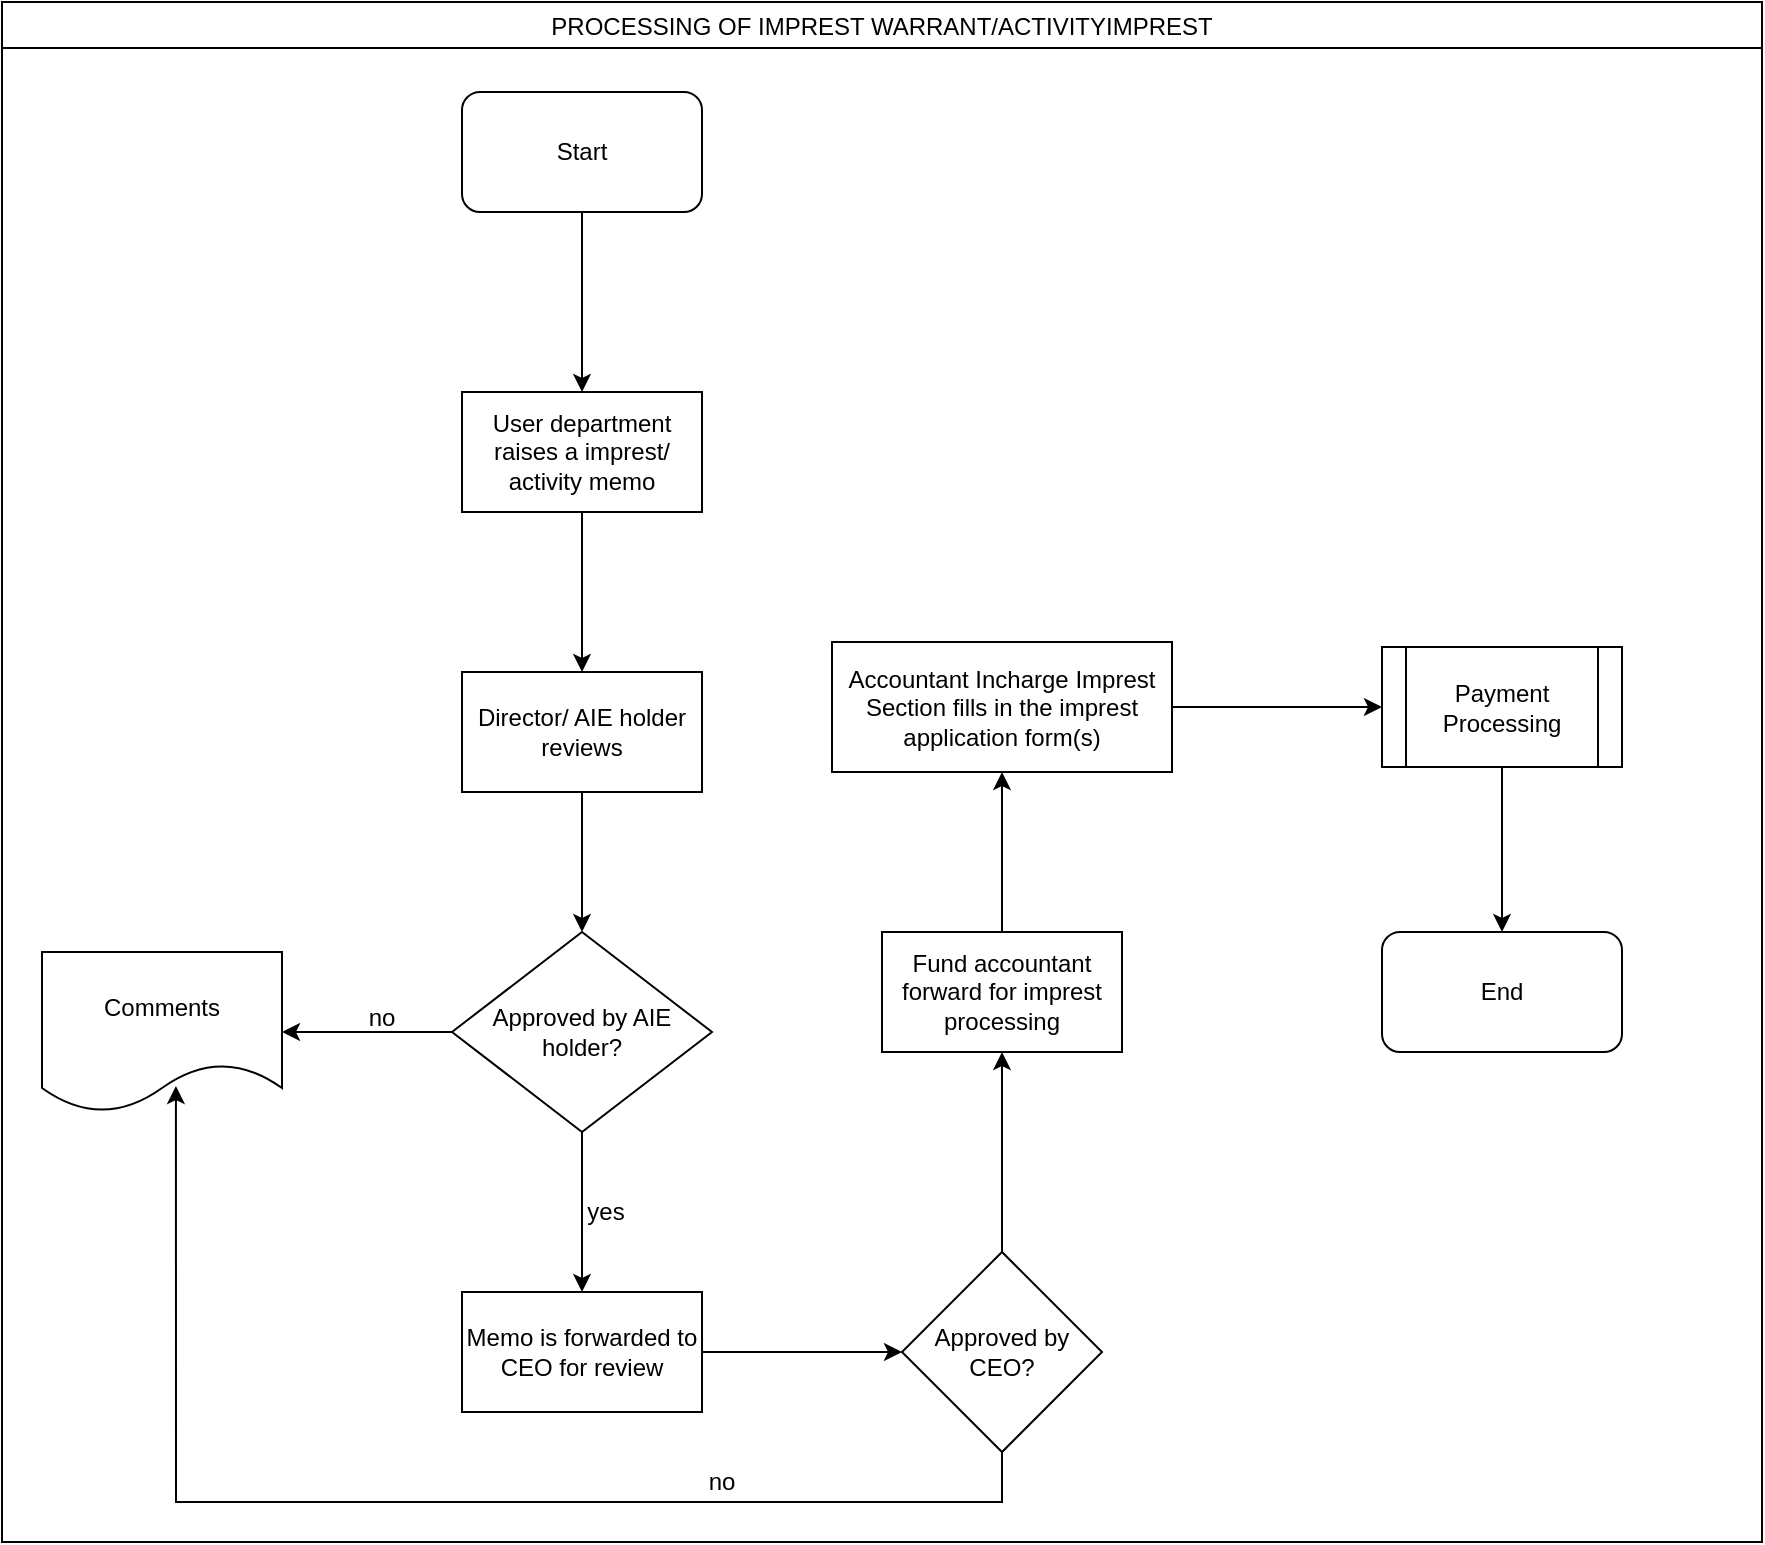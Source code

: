 <mxfile version="14.7.7" type="github">
  <diagram id="g9GUgYayCcv3mOfplAVB" name="Page-1">
    <mxGraphModel dx="1038" dy="508" grid="1" gridSize="10" guides="1" tooltips="1" connect="1" arrows="1" fold="1" page="1" pageScale="1" pageWidth="1169" pageHeight="827" math="0" shadow="0">
      <root>
        <mxCell id="0" />
        <mxCell id="1" parent="0" />
        <mxCell id="McnS6wod5p9gH7W8vCfP-1" value="PROCESSING OF IMPREST WARRANT/ACTIVITYIMPREST" style="swimlane;fontStyle=0" vertex="1" parent="1">
          <mxGeometry x="20" y="20" width="880" height="770" as="geometry" />
        </mxCell>
        <mxCell id="McnS6wod5p9gH7W8vCfP-2" value="Start" style="rounded=1;whiteSpace=wrap;html=1;" vertex="1" parent="McnS6wod5p9gH7W8vCfP-1">
          <mxGeometry x="230" y="45" width="120" height="60" as="geometry" />
        </mxCell>
        <mxCell id="McnS6wod5p9gH7W8vCfP-5" value="User department raises a imprest/ activity memo" style="rounded=0;whiteSpace=wrap;html=1;" vertex="1" parent="McnS6wod5p9gH7W8vCfP-1">
          <mxGeometry x="230" y="195" width="120" height="60" as="geometry" />
        </mxCell>
        <mxCell id="McnS6wod5p9gH7W8vCfP-4" value="" style="edgeStyle=orthogonalEdgeStyle;rounded=0;orthogonalLoop=1;jettySize=auto;html=1;" edge="1" parent="McnS6wod5p9gH7W8vCfP-1" source="McnS6wod5p9gH7W8vCfP-2" target="McnS6wod5p9gH7W8vCfP-5">
          <mxGeometry relative="1" as="geometry">
            <mxPoint x="290" y="185" as="targetPoint" />
          </mxGeometry>
        </mxCell>
        <mxCell id="McnS6wod5p9gH7W8vCfP-8" value="Approved by AIE holder?" style="rhombus;whiteSpace=wrap;html=1;rounded=0;" vertex="1" parent="McnS6wod5p9gH7W8vCfP-1">
          <mxGeometry x="225" y="465" width="130" height="100" as="geometry" />
        </mxCell>
        <mxCell id="McnS6wod5p9gH7W8vCfP-10" value="Memo is forwarded to CEO for review" style="whiteSpace=wrap;html=1;rounded=0;" vertex="1" parent="McnS6wod5p9gH7W8vCfP-1">
          <mxGeometry x="230" y="645" width="120" height="60" as="geometry" />
        </mxCell>
        <mxCell id="McnS6wod5p9gH7W8vCfP-11" value="" style="edgeStyle=orthogonalEdgeStyle;rounded=0;orthogonalLoop=1;jettySize=auto;html=1;" edge="1" parent="McnS6wod5p9gH7W8vCfP-1" source="McnS6wod5p9gH7W8vCfP-8" target="McnS6wod5p9gH7W8vCfP-10">
          <mxGeometry relative="1" as="geometry" />
        </mxCell>
        <mxCell id="McnS6wod5p9gH7W8vCfP-15" value="Comments" style="shape=document;whiteSpace=wrap;html=1;boundedLbl=1;rounded=0;" vertex="1" parent="McnS6wod5p9gH7W8vCfP-1">
          <mxGeometry x="20" y="475" width="120" height="80" as="geometry" />
        </mxCell>
        <mxCell id="McnS6wod5p9gH7W8vCfP-16" value="" style="edgeStyle=orthogonalEdgeStyle;rounded=0;orthogonalLoop=1;jettySize=auto;html=1;exitX=0;exitY=0.5;exitDx=0;exitDy=0;entryX=1;entryY=0.5;entryDx=0;entryDy=0;" edge="1" parent="McnS6wod5p9gH7W8vCfP-1" source="McnS6wod5p9gH7W8vCfP-8" target="McnS6wod5p9gH7W8vCfP-15">
          <mxGeometry relative="1" as="geometry">
            <mxPoint x="150" y="675" as="targetPoint" />
          </mxGeometry>
        </mxCell>
        <mxCell id="McnS6wod5p9gH7W8vCfP-23" value="Accountant Incharge Imprest Section fills in the imprest application form(s)" style="whiteSpace=wrap;html=1;rounded=0;" vertex="1" parent="McnS6wod5p9gH7W8vCfP-1">
          <mxGeometry x="415" y="320" width="170" height="65" as="geometry" />
        </mxCell>
        <mxCell id="McnS6wod5p9gH7W8vCfP-29" value="End" style="rounded=1;whiteSpace=wrap;html=1;" vertex="1" parent="McnS6wod5p9gH7W8vCfP-1">
          <mxGeometry x="690" y="465" width="120" height="60" as="geometry" />
        </mxCell>
        <mxCell id="McnS6wod5p9gH7W8vCfP-9" value="" style="edgeStyle=orthogonalEdgeStyle;rounded=0;orthogonalLoop=1;jettySize=auto;html=1;" edge="1" parent="1" source="McnS6wod5p9gH7W8vCfP-6" target="McnS6wod5p9gH7W8vCfP-8">
          <mxGeometry relative="1" as="geometry" />
        </mxCell>
        <mxCell id="McnS6wod5p9gH7W8vCfP-6" value="Director/ AIE holder reviews " style="rounded=0;whiteSpace=wrap;html=1;" vertex="1" parent="1">
          <mxGeometry x="250" y="355" width="120" height="60" as="geometry" />
        </mxCell>
        <mxCell id="McnS6wod5p9gH7W8vCfP-7" value="" style="edgeStyle=orthogonalEdgeStyle;rounded=0;orthogonalLoop=1;jettySize=auto;html=1;" edge="1" parent="1" source="McnS6wod5p9gH7W8vCfP-5" target="McnS6wod5p9gH7W8vCfP-6">
          <mxGeometry relative="1" as="geometry" />
        </mxCell>
        <mxCell id="McnS6wod5p9gH7W8vCfP-18" value="" style="edgeStyle=orthogonalEdgeStyle;rounded=0;orthogonalLoop=1;jettySize=auto;html=1;entryX=0.558;entryY=0.838;entryDx=0;entryDy=0;entryPerimeter=0;" edge="1" parent="1" source="McnS6wod5p9gH7W8vCfP-12" target="McnS6wod5p9gH7W8vCfP-15">
          <mxGeometry relative="1" as="geometry">
            <mxPoint x="520" y="845" as="targetPoint" />
            <Array as="points">
              <mxPoint x="520" y="770" />
              <mxPoint x="107" y="770" />
            </Array>
          </mxGeometry>
        </mxCell>
        <mxCell id="McnS6wod5p9gH7W8vCfP-22" value="" style="edgeStyle=orthogonalEdgeStyle;rounded=0;orthogonalLoop=1;jettySize=auto;html=1;" edge="1" parent="1" source="McnS6wod5p9gH7W8vCfP-12" target="McnS6wod5p9gH7W8vCfP-21">
          <mxGeometry relative="1" as="geometry" />
        </mxCell>
        <mxCell id="McnS6wod5p9gH7W8vCfP-12" value="Approved by CEO?" style="rhombus;whiteSpace=wrap;html=1;rounded=0;" vertex="1" parent="1">
          <mxGeometry x="470" y="645" width="100" height="100" as="geometry" />
        </mxCell>
        <mxCell id="McnS6wod5p9gH7W8vCfP-13" value="" style="edgeStyle=orthogonalEdgeStyle;rounded=0;orthogonalLoop=1;jettySize=auto;html=1;" edge="1" parent="1" source="McnS6wod5p9gH7W8vCfP-10" target="McnS6wod5p9gH7W8vCfP-12">
          <mxGeometry relative="1" as="geometry" />
        </mxCell>
        <mxCell id="McnS6wod5p9gH7W8vCfP-14" value="yes" style="text;html=1;strokeColor=none;fillColor=none;align=center;verticalAlign=middle;whiteSpace=wrap;rounded=0;" vertex="1" parent="1">
          <mxGeometry x="302" y="615" width="40" height="20" as="geometry" />
        </mxCell>
        <mxCell id="McnS6wod5p9gH7W8vCfP-19" value="no" style="text;html=1;strokeColor=none;fillColor=none;align=center;verticalAlign=middle;whiteSpace=wrap;rounded=0;" vertex="1" parent="1">
          <mxGeometry x="360" y="750" width="40" height="20" as="geometry" />
        </mxCell>
        <mxCell id="McnS6wod5p9gH7W8vCfP-20" value="no" style="text;html=1;strokeColor=none;fillColor=none;align=center;verticalAlign=middle;whiteSpace=wrap;rounded=0;" vertex="1" parent="1">
          <mxGeometry x="190" y="518" width="40" height="20" as="geometry" />
        </mxCell>
        <mxCell id="McnS6wod5p9gH7W8vCfP-24" value="" style="edgeStyle=orthogonalEdgeStyle;rounded=0;orthogonalLoop=1;jettySize=auto;html=1;" edge="1" parent="1" source="McnS6wod5p9gH7W8vCfP-21" target="McnS6wod5p9gH7W8vCfP-23">
          <mxGeometry relative="1" as="geometry" />
        </mxCell>
        <mxCell id="McnS6wod5p9gH7W8vCfP-21" value="Fund accountant forward for imprest processing" style="whiteSpace=wrap;html=1;rounded=0;" vertex="1" parent="1">
          <mxGeometry x="460" y="485" width="120" height="60" as="geometry" />
        </mxCell>
        <mxCell id="McnS6wod5p9gH7W8vCfP-28" value="" style="edgeStyle=orthogonalEdgeStyle;rounded=0;orthogonalLoop=1;jettySize=auto;html=1;entryX=0.5;entryY=0;entryDx=0;entryDy=0;" edge="1" parent="1" source="McnS6wod5p9gH7W8vCfP-25" target="McnS6wod5p9gH7W8vCfP-29">
          <mxGeometry relative="1" as="geometry">
            <mxPoint x="770" y="482.5" as="targetPoint" />
          </mxGeometry>
        </mxCell>
        <mxCell id="McnS6wod5p9gH7W8vCfP-25" value="Payment Processing" style="shape=process;whiteSpace=wrap;html=1;backgroundOutline=1;rounded=0;" vertex="1" parent="1">
          <mxGeometry x="710" y="342.5" width="120" height="60" as="geometry" />
        </mxCell>
        <mxCell id="McnS6wod5p9gH7W8vCfP-26" value="" style="edgeStyle=orthogonalEdgeStyle;rounded=0;orthogonalLoop=1;jettySize=auto;html=1;" edge="1" parent="1" source="McnS6wod5p9gH7W8vCfP-23" target="McnS6wod5p9gH7W8vCfP-25">
          <mxGeometry relative="1" as="geometry" />
        </mxCell>
      </root>
    </mxGraphModel>
  </diagram>
</mxfile>
